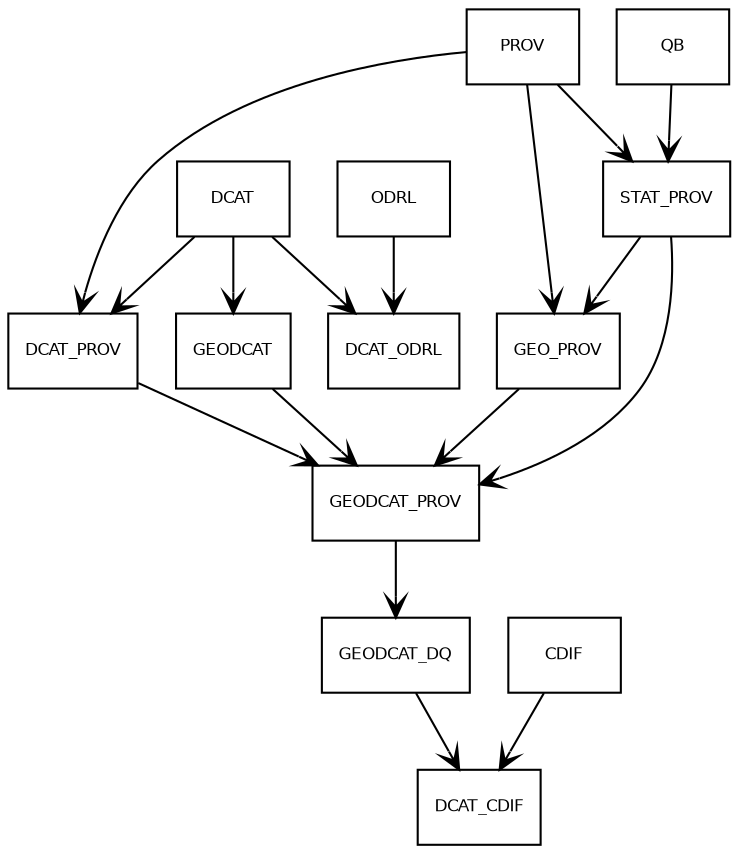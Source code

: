 digraph Dagstuhl{
ratio = "auto"

node [
fontname = Helvetica
fontsize = 8
shape = "record"
]

edge [
arrowtail = "empty"
arrowhead = "vee"
fontsize=8
fontcolor=red
fontname=Helvetica
]


DCAT[
label = "{DCAT}"
]

PROV [
label = "{PROV}"
]

QB [
label = "{QB}"
]
ODRL [
label = "{ODRL}"
]
GEO_DCAT [
label = "{GEODCAT}"
]
GEO_PROV [
label = "{GEO_PROV}"
]
STAT_PROV [
label = "{STAT_PROV}"
]
DCAT_PROV [
label = "{DCAT_PROV}"
]
GEO_DCAT_PROV [
label = "{GEODCAT_PROV}"
]

GEO_DCAT_DQ [
label = "{GEODCAT_DQ}"
]
CDIF[
label = "{CDIF}"
]
DCAT_CDIF[
label = "{DCAT_CDIF}"
]

DCAT -> GEO_DCAT ;
GEO_DCAT -> GEO_DCAT_PROV ;
DCAT -> DCAT_PROV ;
DCAT_PROV -> GEO_DCAT_PROV ;
GEO_DCAT_PROV -> GEO_DCAT_DQ ;
QB -> STAT_PROV ;
PROV -> STAT_PROV ;
STAT_PROV -> GEO_DCAT_PROV ;
DCAT -> DCAT_ODRL ;
PROV -> DCAT_PROV ;
PROV -> GEO_PROV ;
STAT_PROV -> GEO_PROV ;
ODRL -> DCAT_ODRL ;
GEO_PROV -> GEO_DCAT_PROV ;
CDIF -> DCAT_CDIF ;
GEO_DCAT_DQ -> DCAT_CDIF ;


#dcatCatalog -> foafAgent [label="dct:publisher"]
#edge [headlabel = "1..*"]


}
